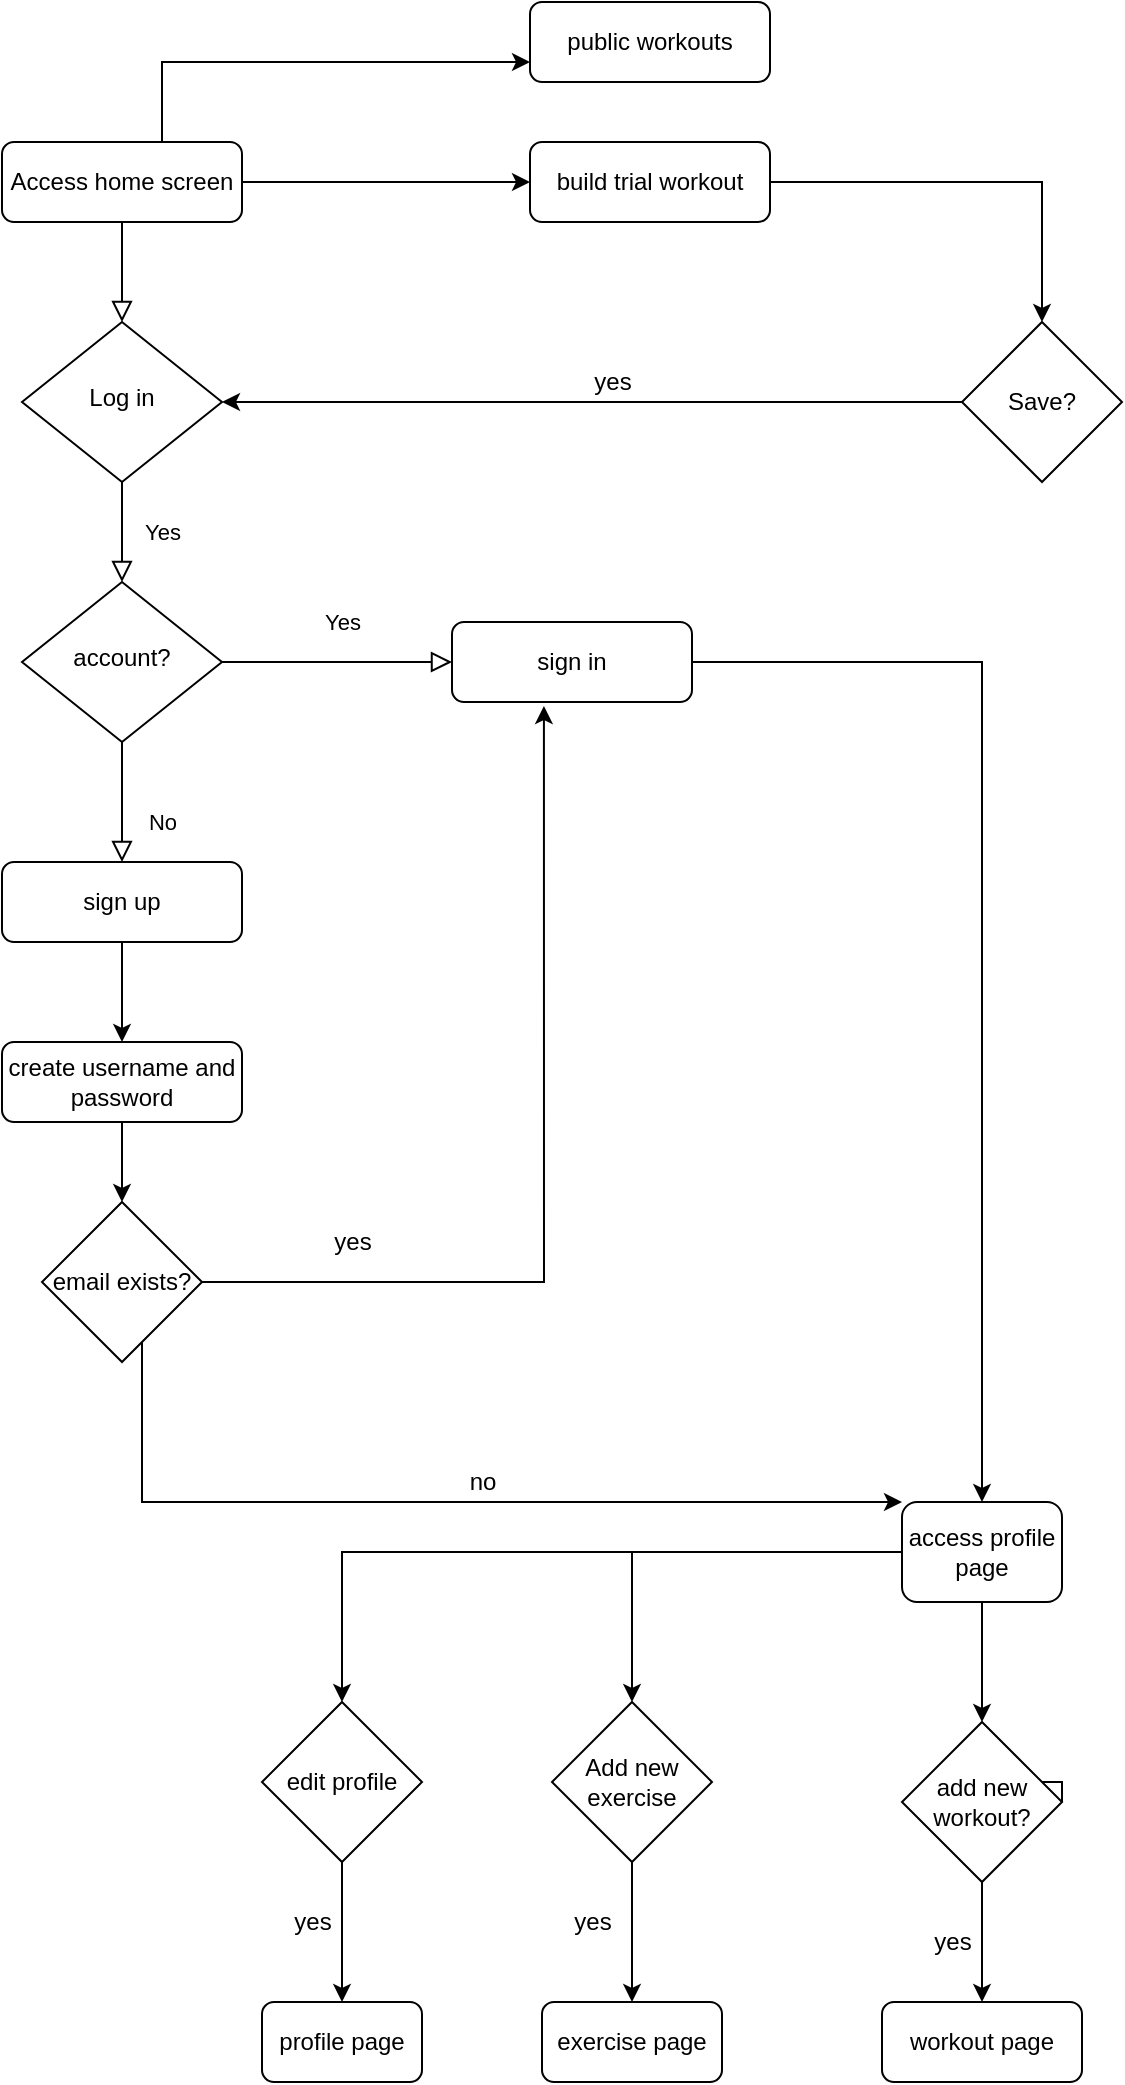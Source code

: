 <mxfile version="13.6.0" type="github" pages="6">
  <diagram id="C5RBs43oDa-KdzZeNtuy" name="main page">
    <mxGraphModel dx="1329" dy="1087" grid="1" gridSize="10" guides="1" tooltips="1" connect="1" arrows="1" fold="1" page="1" pageScale="1" pageWidth="827" pageHeight="1169" math="0" shadow="0">
      <root>
        <mxCell id="WIyWlLk6GJQsqaUBKTNV-0" />
        <mxCell id="WIyWlLk6GJQsqaUBKTNV-1" parent="WIyWlLk6GJQsqaUBKTNV-0" />
        <mxCell id="WIyWlLk6GJQsqaUBKTNV-2" value="" style="rounded=0;html=1;jettySize=auto;orthogonalLoop=1;fontSize=11;endArrow=block;endFill=0;endSize=8;strokeWidth=1;shadow=0;labelBackgroundColor=none;edgeStyle=orthogonalEdgeStyle;" parent="WIyWlLk6GJQsqaUBKTNV-1" source="WIyWlLk6GJQsqaUBKTNV-3" target="WIyWlLk6GJQsqaUBKTNV-6" edge="1">
          <mxGeometry relative="1" as="geometry" />
        </mxCell>
        <mxCell id="bSrS120Yx91iDtHXbAZl-3" style="edgeStyle=orthogonalEdgeStyle;rounded=0;orthogonalLoop=1;jettySize=auto;html=1;" edge="1" parent="WIyWlLk6GJQsqaUBKTNV-1" source="WIyWlLk6GJQsqaUBKTNV-3" target="WIyWlLk6GJQsqaUBKTNV-7">
          <mxGeometry relative="1" as="geometry" />
        </mxCell>
        <mxCell id="W8UrzPLRHu5l-yb3VXIu-2" style="edgeStyle=orthogonalEdgeStyle;rounded=0;orthogonalLoop=1;jettySize=auto;html=1;" edge="1" parent="WIyWlLk6GJQsqaUBKTNV-1" source="WIyWlLk6GJQsqaUBKTNV-3" target="W8UrzPLRHu5l-yb3VXIu-0">
          <mxGeometry relative="1" as="geometry">
            <mxPoint x="210" y="10" as="targetPoint" />
            <Array as="points">
              <mxPoint x="230" y="40" />
            </Array>
          </mxGeometry>
        </mxCell>
        <mxCell id="WIyWlLk6GJQsqaUBKTNV-3" value="Access home screen" style="rounded=1;whiteSpace=wrap;html=1;fontSize=12;glass=0;strokeWidth=1;shadow=0;" parent="WIyWlLk6GJQsqaUBKTNV-1" vertex="1">
          <mxGeometry x="150" y="80" width="120" height="40" as="geometry" />
        </mxCell>
        <mxCell id="WIyWlLk6GJQsqaUBKTNV-4" value="Yes" style="rounded=0;html=1;jettySize=auto;orthogonalLoop=1;fontSize=11;endArrow=block;endFill=0;endSize=8;strokeWidth=1;shadow=0;labelBackgroundColor=none;edgeStyle=orthogonalEdgeStyle;" parent="WIyWlLk6GJQsqaUBKTNV-1" source="WIyWlLk6GJQsqaUBKTNV-6" target="WIyWlLk6GJQsqaUBKTNV-10" edge="1">
          <mxGeometry y="20" relative="1" as="geometry">
            <mxPoint as="offset" />
          </mxGeometry>
        </mxCell>
        <mxCell id="WIyWlLk6GJQsqaUBKTNV-6" value="Log in" style="rhombus;whiteSpace=wrap;html=1;shadow=0;fontFamily=Helvetica;fontSize=12;align=center;strokeWidth=1;spacing=6;spacingTop=-4;" parent="WIyWlLk6GJQsqaUBKTNV-1" vertex="1">
          <mxGeometry x="160" y="170" width="100" height="80" as="geometry" />
        </mxCell>
        <mxCell id="bSrS120Yx91iDtHXbAZl-0" style="edgeStyle=orthogonalEdgeStyle;rounded=0;orthogonalLoop=1;jettySize=auto;html=1;entryX=0.5;entryY=0;entryDx=0;entryDy=0;" edge="1" parent="WIyWlLk6GJQsqaUBKTNV-1" source="WIyWlLk6GJQsqaUBKTNV-7" target="bSrS120Yx91iDtHXbAZl-1">
          <mxGeometry relative="1" as="geometry">
            <mxPoint x="660" y="100" as="targetPoint" />
          </mxGeometry>
        </mxCell>
        <mxCell id="WIyWlLk6GJQsqaUBKTNV-7" value="build trial workout" style="rounded=1;whiteSpace=wrap;html=1;fontSize=12;glass=0;strokeWidth=1;shadow=0;" parent="WIyWlLk6GJQsqaUBKTNV-1" vertex="1">
          <mxGeometry x="414" y="80" width="120" height="40" as="geometry" />
        </mxCell>
        <mxCell id="WIyWlLk6GJQsqaUBKTNV-8" value="No" style="rounded=0;html=1;jettySize=auto;orthogonalLoop=1;fontSize=11;endArrow=block;endFill=0;endSize=8;strokeWidth=1;shadow=0;labelBackgroundColor=none;edgeStyle=orthogonalEdgeStyle;" parent="WIyWlLk6GJQsqaUBKTNV-1" source="WIyWlLk6GJQsqaUBKTNV-10" target="WIyWlLk6GJQsqaUBKTNV-11" edge="1">
          <mxGeometry x="0.333" y="20" relative="1" as="geometry">
            <mxPoint as="offset" />
          </mxGeometry>
        </mxCell>
        <mxCell id="WIyWlLk6GJQsqaUBKTNV-9" value="Yes" style="edgeStyle=orthogonalEdgeStyle;rounded=0;html=1;jettySize=auto;orthogonalLoop=1;fontSize=11;endArrow=block;endFill=0;endSize=8;strokeWidth=1;shadow=0;labelBackgroundColor=none;" parent="WIyWlLk6GJQsqaUBKTNV-1" source="WIyWlLk6GJQsqaUBKTNV-10" target="WIyWlLk6GJQsqaUBKTNV-12" edge="1">
          <mxGeometry x="0.043" y="20" relative="1" as="geometry">
            <mxPoint as="offset" />
          </mxGeometry>
        </mxCell>
        <mxCell id="WIyWlLk6GJQsqaUBKTNV-10" value="account?" style="rhombus;whiteSpace=wrap;html=1;shadow=0;fontFamily=Helvetica;fontSize=12;align=center;strokeWidth=1;spacing=6;spacingTop=-4;" parent="WIyWlLk6GJQsqaUBKTNV-1" vertex="1">
          <mxGeometry x="160" y="300" width="100" height="80" as="geometry" />
        </mxCell>
        <mxCell id="bSrS120Yx91iDtHXbAZl-10" style="edgeStyle=orthogonalEdgeStyle;rounded=0;orthogonalLoop=1;jettySize=auto;html=1;" edge="1" parent="WIyWlLk6GJQsqaUBKTNV-1" source="WIyWlLk6GJQsqaUBKTNV-11" target="bSrS120Yx91iDtHXbAZl-9">
          <mxGeometry relative="1" as="geometry" />
        </mxCell>
        <mxCell id="WIyWlLk6GJQsqaUBKTNV-11" value="sign up" style="rounded=1;whiteSpace=wrap;html=1;fontSize=12;glass=0;strokeWidth=1;shadow=0;" parent="WIyWlLk6GJQsqaUBKTNV-1" vertex="1">
          <mxGeometry x="150" y="440" width="120" height="40" as="geometry" />
        </mxCell>
        <mxCell id="bSrS120Yx91iDtHXbAZl-7" style="edgeStyle=orthogonalEdgeStyle;rounded=0;orthogonalLoop=1;jettySize=auto;html=1;exitX=1;exitY=0.5;exitDx=0;exitDy=0;" edge="1" parent="WIyWlLk6GJQsqaUBKTNV-1" source="WIyWlLk6GJQsqaUBKTNV-12" target="bSrS120Yx91iDtHXbAZl-6">
          <mxGeometry relative="1" as="geometry" />
        </mxCell>
        <mxCell id="WIyWlLk6GJQsqaUBKTNV-12" value="sign in" style="rounded=1;whiteSpace=wrap;html=1;fontSize=12;glass=0;strokeWidth=1;shadow=0;" parent="WIyWlLk6GJQsqaUBKTNV-1" vertex="1">
          <mxGeometry x="375" y="320" width="120" height="40" as="geometry" />
        </mxCell>
        <mxCell id="bSrS120Yx91iDtHXbAZl-2" style="edgeStyle=orthogonalEdgeStyle;rounded=0;orthogonalLoop=1;jettySize=auto;html=1;exitX=0;exitY=0.5;exitDx=0;exitDy=0;" edge="1" parent="WIyWlLk6GJQsqaUBKTNV-1" source="bSrS120Yx91iDtHXbAZl-1" target="WIyWlLk6GJQsqaUBKTNV-6">
          <mxGeometry relative="1" as="geometry">
            <Array as="points">
              <mxPoint x="610" y="210" />
            </Array>
          </mxGeometry>
        </mxCell>
        <mxCell id="bSrS120Yx91iDtHXbAZl-1" value="Save?" style="rhombus;whiteSpace=wrap;html=1;" vertex="1" parent="WIyWlLk6GJQsqaUBKTNV-1">
          <mxGeometry x="630" y="170" width="80" height="80" as="geometry" />
        </mxCell>
        <mxCell id="bSrS120Yx91iDtHXbAZl-4" value="yes" style="text;html=1;align=center;verticalAlign=middle;resizable=0;points=[];autosize=1;" vertex="1" parent="WIyWlLk6GJQsqaUBKTNV-1">
          <mxGeometry x="440" y="190" width="30" height="20" as="geometry" />
        </mxCell>
        <mxCell id="bSrS120Yx91iDtHXbAZl-19" style="edgeStyle=orthogonalEdgeStyle;rounded=0;orthogonalLoop=1;jettySize=auto;html=1;" edge="1" parent="WIyWlLk6GJQsqaUBKTNV-1" source="bSrS120Yx91iDtHXbAZl-6" target="bSrS120Yx91iDtHXbAZl-18">
          <mxGeometry relative="1" as="geometry" />
        </mxCell>
        <mxCell id="bSrS120Yx91iDtHXbAZl-31" style="edgeStyle=orthogonalEdgeStyle;rounded=0;orthogonalLoop=1;jettySize=auto;html=1;" edge="1" parent="WIyWlLk6GJQsqaUBKTNV-1" source="bSrS120Yx91iDtHXbAZl-6" target="bSrS120Yx91iDtHXbAZl-24">
          <mxGeometry relative="1" as="geometry" />
        </mxCell>
        <mxCell id="bSrS120Yx91iDtHXbAZl-33" style="edgeStyle=orthogonalEdgeStyle;rounded=0;orthogonalLoop=1;jettySize=auto;html=1;" edge="1" parent="WIyWlLk6GJQsqaUBKTNV-1" source="bSrS120Yx91iDtHXbAZl-6" target="bSrS120Yx91iDtHXbAZl-32">
          <mxGeometry relative="1" as="geometry" />
        </mxCell>
        <mxCell id="bSrS120Yx91iDtHXbAZl-6" value="access profile page" style="rounded=1;whiteSpace=wrap;html=1;" vertex="1" parent="WIyWlLk6GJQsqaUBKTNV-1">
          <mxGeometry x="600" y="760" width="80" height="50" as="geometry" />
        </mxCell>
        <mxCell id="bSrS120Yx91iDtHXbAZl-12" style="edgeStyle=orthogonalEdgeStyle;rounded=0;orthogonalLoop=1;jettySize=auto;html=1;" edge="1" parent="WIyWlLk6GJQsqaUBKTNV-1" source="bSrS120Yx91iDtHXbAZl-9" target="bSrS120Yx91iDtHXbAZl-11">
          <mxGeometry relative="1" as="geometry" />
        </mxCell>
        <mxCell id="bSrS120Yx91iDtHXbAZl-9" value="create username and password" style="rounded=1;whiteSpace=wrap;html=1;" vertex="1" parent="WIyWlLk6GJQsqaUBKTNV-1">
          <mxGeometry x="150" y="530" width="120" height="40" as="geometry" />
        </mxCell>
        <mxCell id="bSrS120Yx91iDtHXbAZl-13" style="edgeStyle=orthogonalEdgeStyle;rounded=0;orthogonalLoop=1;jettySize=auto;html=1;entryX=0.383;entryY=1.05;entryDx=0;entryDy=0;entryPerimeter=0;" edge="1" parent="WIyWlLk6GJQsqaUBKTNV-1" source="bSrS120Yx91iDtHXbAZl-11" target="WIyWlLk6GJQsqaUBKTNV-12">
          <mxGeometry relative="1" as="geometry" />
        </mxCell>
        <mxCell id="bSrS120Yx91iDtHXbAZl-16" style="edgeStyle=orthogonalEdgeStyle;rounded=0;orthogonalLoop=1;jettySize=auto;html=1;" edge="1" parent="WIyWlLk6GJQsqaUBKTNV-1" source="bSrS120Yx91iDtHXbAZl-11" target="bSrS120Yx91iDtHXbAZl-6">
          <mxGeometry relative="1" as="geometry">
            <mxPoint x="250" y="770" as="targetPoint" />
            <Array as="points">
              <mxPoint x="220" y="760" />
            </Array>
          </mxGeometry>
        </mxCell>
        <mxCell id="bSrS120Yx91iDtHXbAZl-11" value="email exists?" style="rhombus;whiteSpace=wrap;html=1;" vertex="1" parent="WIyWlLk6GJQsqaUBKTNV-1">
          <mxGeometry x="170" y="610" width="80" height="80" as="geometry" />
        </mxCell>
        <mxCell id="bSrS120Yx91iDtHXbAZl-14" value="yes" style="text;html=1;align=center;verticalAlign=middle;resizable=0;points=[];autosize=1;" vertex="1" parent="WIyWlLk6GJQsqaUBKTNV-1">
          <mxGeometry x="310" y="620" width="30" height="20" as="geometry" />
        </mxCell>
        <mxCell id="bSrS120Yx91iDtHXbAZl-17" value="no&lt;br&gt;" style="text;html=1;align=center;verticalAlign=middle;resizable=0;points=[];autosize=1;" vertex="1" parent="WIyWlLk6GJQsqaUBKTNV-1">
          <mxGeometry x="375" y="740" width="30" height="20" as="geometry" />
        </mxCell>
        <mxCell id="bSrS120Yx91iDtHXbAZl-21" style="edgeStyle=orthogonalEdgeStyle;rounded=0;orthogonalLoop=1;jettySize=auto;html=1;exitX=1;exitY=0.5;exitDx=0;exitDy=0;" edge="1" parent="WIyWlLk6GJQsqaUBKTNV-1" source="bSrS120Yx91iDtHXbAZl-18" target="bSrS120Yx91iDtHXbAZl-20">
          <mxGeometry relative="1" as="geometry">
            <Array as="points">
              <mxPoint x="680" y="900" />
              <mxPoint x="640" y="900" />
            </Array>
          </mxGeometry>
        </mxCell>
        <mxCell id="bSrS120Yx91iDtHXbAZl-18" value="add new workout?" style="rhombus;whiteSpace=wrap;html=1;" vertex="1" parent="WIyWlLk6GJQsqaUBKTNV-1">
          <mxGeometry x="600" y="870" width="80" height="80" as="geometry" />
        </mxCell>
        <mxCell id="bSrS120Yx91iDtHXbAZl-20" value="workout page" style="rounded=1;whiteSpace=wrap;html=1;" vertex="1" parent="WIyWlLk6GJQsqaUBKTNV-1">
          <mxGeometry x="590" y="1010" width="100" height="40" as="geometry" />
        </mxCell>
        <mxCell id="bSrS120Yx91iDtHXbAZl-22" value="yes" style="text;html=1;align=center;verticalAlign=middle;resizable=0;points=[];autosize=1;" vertex="1" parent="WIyWlLk6GJQsqaUBKTNV-1">
          <mxGeometry x="610" y="970" width="30" height="20" as="geometry" />
        </mxCell>
        <mxCell id="bSrS120Yx91iDtHXbAZl-23" value="exercise page" style="rounded=1;whiteSpace=wrap;html=1;" vertex="1" parent="WIyWlLk6GJQsqaUBKTNV-1">
          <mxGeometry x="420" y="1010" width="90" height="40" as="geometry" />
        </mxCell>
        <mxCell id="bSrS120Yx91iDtHXbAZl-27" style="edgeStyle=orthogonalEdgeStyle;rounded=0;orthogonalLoop=1;jettySize=auto;html=1;" edge="1" parent="WIyWlLk6GJQsqaUBKTNV-1" source="bSrS120Yx91iDtHXbAZl-24" target="bSrS120Yx91iDtHXbAZl-23">
          <mxGeometry relative="1" as="geometry" />
        </mxCell>
        <mxCell id="bSrS120Yx91iDtHXbAZl-24" value="Add new exercise" style="rhombus;whiteSpace=wrap;html=1;" vertex="1" parent="WIyWlLk6GJQsqaUBKTNV-1">
          <mxGeometry x="425" y="860" width="80" height="80" as="geometry" />
        </mxCell>
        <mxCell id="bSrS120Yx91iDtHXbAZl-29" value="yes" style="text;html=1;align=center;verticalAlign=middle;resizable=0;points=[];autosize=1;" vertex="1" parent="WIyWlLk6GJQsqaUBKTNV-1">
          <mxGeometry x="430" y="960" width="30" height="20" as="geometry" />
        </mxCell>
        <mxCell id="bSrS120Yx91iDtHXbAZl-35" style="edgeStyle=orthogonalEdgeStyle;rounded=0;orthogonalLoop=1;jettySize=auto;html=1;" edge="1" parent="WIyWlLk6GJQsqaUBKTNV-1" source="bSrS120Yx91iDtHXbAZl-32" target="bSrS120Yx91iDtHXbAZl-34">
          <mxGeometry relative="1" as="geometry" />
        </mxCell>
        <mxCell id="bSrS120Yx91iDtHXbAZl-32" value="edit profile" style="rhombus;whiteSpace=wrap;html=1;" vertex="1" parent="WIyWlLk6GJQsqaUBKTNV-1">
          <mxGeometry x="280" y="860" width="80" height="80" as="geometry" />
        </mxCell>
        <mxCell id="bSrS120Yx91iDtHXbAZl-34" value="profile page" style="rounded=1;whiteSpace=wrap;html=1;" vertex="1" parent="WIyWlLk6GJQsqaUBKTNV-1">
          <mxGeometry x="280" y="1010" width="80" height="40" as="geometry" />
        </mxCell>
        <mxCell id="bSrS120Yx91iDtHXbAZl-36" value="yes" style="text;html=1;align=center;verticalAlign=middle;resizable=0;points=[];autosize=1;" vertex="1" parent="WIyWlLk6GJQsqaUBKTNV-1">
          <mxGeometry x="290" y="960" width="30" height="20" as="geometry" />
        </mxCell>
        <mxCell id="W8UrzPLRHu5l-yb3VXIu-0" value="public workouts" style="rounded=1;whiteSpace=wrap;html=1;" vertex="1" parent="WIyWlLk6GJQsqaUBKTNV-1">
          <mxGeometry x="414" y="10" width="120" height="40" as="geometry" />
        </mxCell>
      </root>
    </mxGraphModel>
  </diagram>
  <diagram id="t9s8RIouaORyoFYPL4Qq" name="profile page">
    <mxGraphModel dx="1329" dy="1087" grid="1" gridSize="10" guides="1" tooltips="1" connect="1" arrows="1" fold="1" page="1" pageScale="1" pageWidth="850" pageHeight="1100" math="0" shadow="0">
      <root>
        <mxCell id="L_gnPOlxPp2ZatO3Bx3e-0" />
        <mxCell id="L_gnPOlxPp2ZatO3Bx3e-1" parent="L_gnPOlxPp2ZatO3Bx3e-0" />
        <mxCell id="L_gnPOlxPp2ZatO3Bx3e-5" style="edgeStyle=orthogonalEdgeStyle;rounded=0;orthogonalLoop=1;jettySize=auto;html=1;" edge="1" parent="L_gnPOlxPp2ZatO3Bx3e-1" source="L_gnPOlxPp2ZatO3Bx3e-2" target="L_gnPOlxPp2ZatO3Bx3e-3">
          <mxGeometry relative="1" as="geometry" />
        </mxCell>
        <mxCell id="-2oVu5Rm0b83XPOVdaIn-0" style="edgeStyle=orthogonalEdgeStyle;rounded=0;orthogonalLoop=1;jettySize=auto;html=1;" edge="1" parent="L_gnPOlxPp2ZatO3Bx3e-1" source="-2oVu5Rm0b83XPOVdaIn-1" target="rGOfeOCJjjb5k8ve73MW-18">
          <mxGeometry relative="1" as="geometry" />
        </mxCell>
        <mxCell id="-2oVu5Rm0b83XPOVdaIn-5" style="edgeStyle=orthogonalEdgeStyle;rounded=0;orthogonalLoop=1;jettySize=auto;html=1;" edge="1" parent="L_gnPOlxPp2ZatO3Bx3e-1" source="L_gnPOlxPp2ZatO3Bx3e-2" target="hMoNsZTiIuko89Ux4lRy-0">
          <mxGeometry relative="1" as="geometry">
            <Array as="points">
              <mxPoint x="370" y="40" />
            </Array>
          </mxGeometry>
        </mxCell>
        <mxCell id="-2oVu5Rm0b83XPOVdaIn-6" style="edgeStyle=orthogonalEdgeStyle;rounded=0;orthogonalLoop=1;jettySize=auto;html=1;" edge="1" parent="L_gnPOlxPp2ZatO3Bx3e-1" source="L_gnPOlxPp2ZatO3Bx3e-2" target="PIhxzlfSw4eYHmMPMYCO-3">
          <mxGeometry relative="1" as="geometry">
            <Array as="points">
              <mxPoint x="510" y="40" />
            </Array>
          </mxGeometry>
        </mxCell>
        <mxCell id="L_gnPOlxPp2ZatO3Bx3e-2" value="profile page" style="rounded=1;whiteSpace=wrap;html=1;" vertex="1" parent="L_gnPOlxPp2ZatO3Bx3e-1">
          <mxGeometry x="380" y="10" width="120" height="60" as="geometry" />
        </mxCell>
        <mxCell id="L_gnPOlxPp2ZatO3Bx3e-7" style="edgeStyle=orthogonalEdgeStyle;rounded=0;orthogonalLoop=1;jettySize=auto;html=1;" edge="1" parent="L_gnPOlxPp2ZatO3Bx3e-1" source="L_gnPOlxPp2ZatO3Bx3e-3" target="L_gnPOlxPp2ZatO3Bx3e-6">
          <mxGeometry relative="1" as="geometry" />
        </mxCell>
        <mxCell id="L_gnPOlxPp2ZatO3Bx3e-3" value="edit personal details?" style="rhombus;whiteSpace=wrap;html=1;" vertex="1" parent="L_gnPOlxPp2ZatO3Bx3e-1">
          <mxGeometry x="160" y="350" width="100" height="90" as="geometry" />
        </mxCell>
        <mxCell id="L_gnPOlxPp2ZatO3Bx3e-6" value="form to edit details" style="rounded=1;whiteSpace=wrap;html=1;" vertex="1" parent="L_gnPOlxPp2ZatO3Bx3e-1">
          <mxGeometry x="162.5" y="570" width="95" height="40" as="geometry" />
        </mxCell>
        <mxCell id="L_gnPOlxPp2ZatO3Bx3e-8" value="yes" style="text;html=1;align=center;verticalAlign=middle;resizable=0;points=[];autosize=1;" vertex="1" parent="L_gnPOlxPp2ZatO3Bx3e-1">
          <mxGeometry x="180" y="470" width="30" height="20" as="geometry" />
        </mxCell>
        <mxCell id="PIhxzlfSw4eYHmMPMYCO-1" style="edgeStyle=orthogonalEdgeStyle;rounded=0;orthogonalLoop=1;jettySize=auto;html=1;" edge="1" parent="L_gnPOlxPp2ZatO3Bx3e-1" source="hMoNsZTiIuko89Ux4lRy-0" target="PIhxzlfSw4eYHmMPMYCO-0">
          <mxGeometry relative="1" as="geometry" />
        </mxCell>
        <mxCell id="hMoNsZTiIuko89Ux4lRy-0" value="add new workout?" style="rhombus;whiteSpace=wrap;html=1;" vertex="1" parent="L_gnPOlxPp2ZatO3Bx3e-1">
          <mxGeometry x="330" y="360" width="80" height="80" as="geometry" />
        </mxCell>
        <mxCell id="PIhxzlfSw4eYHmMPMYCO-0" value="workout page" style="rounded=1;whiteSpace=wrap;html=1;" vertex="1" parent="L_gnPOlxPp2ZatO3Bx3e-1">
          <mxGeometry x="325" y="570" width="90" height="40" as="geometry" />
        </mxCell>
        <mxCell id="PIhxzlfSw4eYHmMPMYCO-2" value="yes" style="text;html=1;align=center;verticalAlign=middle;resizable=0;points=[];autosize=1;" vertex="1" parent="L_gnPOlxPp2ZatO3Bx3e-1">
          <mxGeometry x="330" y="480" width="30" height="20" as="geometry" />
        </mxCell>
        <mxCell id="PIhxzlfSw4eYHmMPMYCO-6" style="edgeStyle=orthogonalEdgeStyle;rounded=0;orthogonalLoop=1;jettySize=auto;html=1;" edge="1" parent="L_gnPOlxPp2ZatO3Bx3e-1" source="PIhxzlfSw4eYHmMPMYCO-3" target="PIhxzlfSw4eYHmMPMYCO-5">
          <mxGeometry relative="1" as="geometry" />
        </mxCell>
        <mxCell id="PIhxzlfSw4eYHmMPMYCO-3" value="add new exercise?" style="rhombus;whiteSpace=wrap;html=1;" vertex="1" parent="L_gnPOlxPp2ZatO3Bx3e-1">
          <mxGeometry x="470" y="355" width="80" height="80" as="geometry" />
        </mxCell>
        <mxCell id="PIhxzlfSw4eYHmMPMYCO-5" value="exercise page" style="rounded=1;whiteSpace=wrap;html=1;" vertex="1" parent="L_gnPOlxPp2ZatO3Bx3e-1">
          <mxGeometry x="465" y="570" width="90" height="40" as="geometry" />
        </mxCell>
        <mxCell id="PIhxzlfSw4eYHmMPMYCO-7" value="yes" style="text;html=1;align=center;verticalAlign=middle;resizable=0;points=[];autosize=1;" vertex="1" parent="L_gnPOlxPp2ZatO3Bx3e-1">
          <mxGeometry x="470" y="480" width="30" height="20" as="geometry" />
        </mxCell>
        <mxCell id="rGOfeOCJjjb5k8ve73MW-18" value="saved workouts page" style="rounded=1;whiteSpace=wrap;html=1;" vertex="1" parent="L_gnPOlxPp2ZatO3Bx3e-1">
          <mxGeometry x="610" y="570" width="100" height="40" as="geometry" />
        </mxCell>
        <mxCell id="-2oVu5Rm0b83XPOVdaIn-1" value="saved workouts?" style="rhombus;whiteSpace=wrap;html=1;" vertex="1" parent="L_gnPOlxPp2ZatO3Bx3e-1">
          <mxGeometry x="620" y="360" width="80" height="80" as="geometry" />
        </mxCell>
        <mxCell id="-2oVu5Rm0b83XPOVdaIn-2" style="edgeStyle=orthogonalEdgeStyle;rounded=0;orthogonalLoop=1;jettySize=auto;html=1;" edge="1" parent="L_gnPOlxPp2ZatO3Bx3e-1" source="L_gnPOlxPp2ZatO3Bx3e-2" target="-2oVu5Rm0b83XPOVdaIn-1">
          <mxGeometry relative="1" as="geometry">
            <mxPoint x="480" y="50" as="sourcePoint" />
            <mxPoint x="710" y="350" as="targetPoint" />
          </mxGeometry>
        </mxCell>
        <mxCell id="-2oVu5Rm0b83XPOVdaIn-3" value="yes" style="text;html=1;align=center;verticalAlign=middle;resizable=0;points=[];autosize=1;" vertex="1" parent="L_gnPOlxPp2ZatO3Bx3e-1">
          <mxGeometry x="620" y="480" width="30" height="20" as="geometry" />
        </mxCell>
      </root>
    </mxGraphModel>
  </diagram>
  <diagram id="ABw03E66YYCl3cW1PCTe" name="new workout">
    <mxGraphModel dx="1329" dy="1087" grid="1" gridSize="10" guides="1" tooltips="1" connect="1" arrows="1" fold="1" page="1" pageScale="1" pageWidth="850" pageHeight="1100" math="0" shadow="0">
      <root>
        <mxCell id="45-QrZ5BfTEuUwzFPDfx-0" />
        <mxCell id="45-QrZ5BfTEuUwzFPDfx-1" parent="45-QrZ5BfTEuUwzFPDfx-0" />
        <mxCell id="45-QrZ5BfTEuUwzFPDfx-10" style="edgeStyle=orthogonalEdgeStyle;rounded=0;orthogonalLoop=1;jettySize=auto;html=1;entryX=1;entryY=0.5;entryDx=0;entryDy=0;" edge="1" parent="45-QrZ5BfTEuUwzFPDfx-1" source="45-QrZ5BfTEuUwzFPDfx-3" target="45-QrZ5BfTEuUwzFPDfx-8">
          <mxGeometry relative="1" as="geometry" />
        </mxCell>
        <mxCell id="WmvRduiuY5opAe_aYfqB-2" style="edgeStyle=orthogonalEdgeStyle;rounded=0;orthogonalLoop=1;jettySize=auto;html=1;" edge="1" parent="45-QrZ5BfTEuUwzFPDfx-1" source="45-QrZ5BfTEuUwzFPDfx-3" target="WmvRduiuY5opAe_aYfqB-1">
          <mxGeometry relative="1" as="geometry" />
        </mxCell>
        <mxCell id="45-QrZ5BfTEuUwzFPDfx-3" value="create your own?" style="rhombus;whiteSpace=wrap;html=1;" vertex="1" parent="45-QrZ5BfTEuUwzFPDfx-1">
          <mxGeometry x="275" y="182.5" width="110" height="110" as="geometry" />
        </mxCell>
        <mxCell id="45-QrZ5BfTEuUwzFPDfx-5" style="edgeStyle=orthogonalEdgeStyle;rounded=0;orthogonalLoop=1;jettySize=auto;html=1;" edge="1" parent="45-QrZ5BfTEuUwzFPDfx-1" source="45-QrZ5BfTEuUwzFPDfx-4" target="45-QrZ5BfTEuUwzFPDfx-3">
          <mxGeometry relative="1" as="geometry" />
        </mxCell>
        <mxCell id="45-QrZ5BfTEuUwzFPDfx-4" value="new workout" style="rounded=1;whiteSpace=wrap;html=1;fillColor=#d5e8d4;strokeColor=#82b366;" vertex="1" parent="45-QrZ5BfTEuUwzFPDfx-1">
          <mxGeometry x="270" y="10" width="120" height="60" as="geometry" />
        </mxCell>
        <mxCell id="45-QrZ5BfTEuUwzFPDfx-14" style="edgeStyle=orthogonalEdgeStyle;rounded=0;orthogonalLoop=1;jettySize=auto;html=1;" edge="1" parent="45-QrZ5BfTEuUwzFPDfx-1" source="45-QrZ5BfTEuUwzFPDfx-8" target="45-QrZ5BfTEuUwzFPDfx-13">
          <mxGeometry relative="1" as="geometry" />
        </mxCell>
        <mxCell id="45-QrZ5BfTEuUwzFPDfx-18" style="edgeStyle=orthogonalEdgeStyle;rounded=0;orthogonalLoop=1;jettySize=auto;html=1;" edge="1" parent="45-QrZ5BfTEuUwzFPDfx-1" source="45-QrZ5BfTEuUwzFPDfx-8" target="45-QrZ5BfTEuUwzFPDfx-17">
          <mxGeometry relative="1" as="geometry" />
        </mxCell>
        <mxCell id="45-QrZ5BfTEuUwzFPDfx-8" value="&lt;span&gt;existing exercises?&lt;/span&gt;" style="rhombus;whiteSpace=wrap;html=1;" vertex="1" parent="45-QrZ5BfTEuUwzFPDfx-1">
          <mxGeometry x="90" y="190" width="90" height="95" as="geometry" />
        </mxCell>
        <mxCell id="45-QrZ5BfTEuUwzFPDfx-11" value="yes" style="text;html=1;align=center;verticalAlign=middle;resizable=0;points=[];autosize=1;" vertex="1" parent="45-QrZ5BfTEuUwzFPDfx-1">
          <mxGeometry x="220" y="210" width="30" height="20" as="geometry" />
        </mxCell>
        <mxCell id="45-QrZ5BfTEuUwzFPDfx-13" value="exercise library" style="rounded=1;whiteSpace=wrap;html=1;" vertex="1" parent="45-QrZ5BfTEuUwzFPDfx-1">
          <mxGeometry x="75" y="80" width="120" height="60" as="geometry" />
        </mxCell>
        <mxCell id="45-QrZ5BfTEuUwzFPDfx-15" value="yes" style="text;html=1;align=center;verticalAlign=middle;resizable=0;points=[];autosize=1;" vertex="1" parent="45-QrZ5BfTEuUwzFPDfx-1">
          <mxGeometry x="100" y="147.5" width="30" height="20" as="geometry" />
        </mxCell>
        <mxCell id="45-QrZ5BfTEuUwzFPDfx-20" style="edgeStyle=orthogonalEdgeStyle;rounded=0;orthogonalLoop=1;jettySize=auto;html=1;" edge="1" parent="45-QrZ5BfTEuUwzFPDfx-1" source="45-QrZ5BfTEuUwzFPDfx-17" target="45-QrZ5BfTEuUwzFPDfx-19">
          <mxGeometry relative="1" as="geometry" />
        </mxCell>
        <mxCell id="45-QrZ5BfTEuUwzFPDfx-17" value="create exercise page" style="rounded=1;whiteSpace=wrap;html=1;" vertex="1" parent="45-QrZ5BfTEuUwzFPDfx-1">
          <mxGeometry x="75" y="370" width="120" height="60" as="geometry" />
        </mxCell>
        <mxCell id="45-QrZ5BfTEuUwzFPDfx-22" style="edgeStyle=orthogonalEdgeStyle;rounded=0;orthogonalLoop=1;jettySize=auto;html=1;" edge="1" parent="45-QrZ5BfTEuUwzFPDfx-1" source="45-QrZ5BfTEuUwzFPDfx-19" target="45-QrZ5BfTEuUwzFPDfx-21">
          <mxGeometry relative="1" as="geometry" />
        </mxCell>
        <mxCell id="45-QrZ5BfTEuUwzFPDfx-26" style="edgeStyle=orthogonalEdgeStyle;rounded=0;orthogonalLoop=1;jettySize=auto;html=1;" edge="1" parent="45-QrZ5BfTEuUwzFPDfx-1" source="45-QrZ5BfTEuUwzFPDfx-19" target="45-QrZ5BfTEuUwzFPDfx-25">
          <mxGeometry relative="1" as="geometry" />
        </mxCell>
        <mxCell id="45-QrZ5BfTEuUwzFPDfx-19" value="added to private db or public?" style="rhombus;whiteSpace=wrap;html=1;" vertex="1" parent="45-QrZ5BfTEuUwzFPDfx-1">
          <mxGeometry x="85" y="490" width="100" height="110" as="geometry" />
        </mxCell>
        <mxCell id="45-QrZ5BfTEuUwzFPDfx-21" value="submit for review" style="rounded=1;whiteSpace=wrap;html=1;" vertex="1" parent="45-QrZ5BfTEuUwzFPDfx-1">
          <mxGeometry x="75" y="690" width="120" height="60" as="geometry" />
        </mxCell>
        <mxCell id="45-QrZ5BfTEuUwzFPDfx-23" value="public" style="text;html=1;align=center;verticalAlign=middle;resizable=0;points=[];autosize=1;" vertex="1" parent="45-QrZ5BfTEuUwzFPDfx-1">
          <mxGeometry x="90" y="630" width="50" height="20" as="geometry" />
        </mxCell>
        <mxCell id="45-QrZ5BfTEuUwzFPDfx-29" style="edgeStyle=orthogonalEdgeStyle;rounded=0;orthogonalLoop=1;jettySize=auto;html=1;" edge="1" parent="45-QrZ5BfTEuUwzFPDfx-1" source="45-QrZ5BfTEuUwzFPDfx-25" target="45-QrZ5BfTEuUwzFPDfx-28">
          <mxGeometry relative="1" as="geometry" />
        </mxCell>
        <mxCell id="45-QrZ5BfTEuUwzFPDfx-33" style="edgeStyle=orthogonalEdgeStyle;rounded=0;orthogonalLoop=1;jettySize=auto;html=1;entryX=1;entryY=0.5;entryDx=0;entryDy=0;" edge="1" parent="45-QrZ5BfTEuUwzFPDfx-1" source="45-QrZ5BfTEuUwzFPDfx-25" target="45-QrZ5BfTEuUwzFPDfx-17">
          <mxGeometry relative="1" as="geometry">
            <mxPoint x="380" y="390" as="targetPoint" />
            <Array as="points">
              <mxPoint x="375" y="400" />
            </Array>
          </mxGeometry>
        </mxCell>
        <mxCell id="45-QrZ5BfTEuUwzFPDfx-25" value="add more exercises?" style="rhombus;whiteSpace=wrap;html=1;" vertex="1" parent="45-QrZ5BfTEuUwzFPDfx-1">
          <mxGeometry x="325" y="507.5" width="100" height="75" as="geometry" />
        </mxCell>
        <mxCell id="45-QrZ5BfTEuUwzFPDfx-27" value="private&lt;br&gt;" style="text;html=1;align=center;verticalAlign=middle;resizable=0;points=[];autosize=1;" vertex="1" parent="45-QrZ5BfTEuUwzFPDfx-1">
          <mxGeometry x="220" y="520" width="50" height="20" as="geometry" />
        </mxCell>
        <mxCell id="45-QrZ5BfTEuUwzFPDfx-28" value="exercise library" style="rounded=1;whiteSpace=wrap;html=1;" vertex="1" parent="45-QrZ5BfTEuUwzFPDfx-1">
          <mxGeometry x="520" y="515" width="120" height="60" as="geometry" />
        </mxCell>
        <mxCell id="45-QrZ5BfTEuUwzFPDfx-30" value="no" style="text;html=1;align=center;verticalAlign=middle;resizable=0;points=[];autosize=1;" vertex="1" parent="45-QrZ5BfTEuUwzFPDfx-1">
          <mxGeometry x="435" y="520" width="30" height="20" as="geometry" />
        </mxCell>
        <mxCell id="45-QrZ5BfTEuUwzFPDfx-34" value="yes&lt;br&gt;" style="text;html=1;align=center;verticalAlign=middle;resizable=0;points=[];autosize=1;" vertex="1" parent="45-QrZ5BfTEuUwzFPDfx-1">
          <mxGeometry x="270" y="380" width="30" height="20" as="geometry" />
        </mxCell>
        <mxCell id="WmvRduiuY5opAe_aYfqB-1" value="public workout page" style="rounded=1;whiteSpace=wrap;html=1;" vertex="1" parent="45-QrZ5BfTEuUwzFPDfx-1">
          <mxGeometry x="500" y="207.5" width="120" height="60" as="geometry" />
        </mxCell>
        <mxCell id="WmvRduiuY5opAe_aYfqB-3" value="no" style="text;html=1;align=center;verticalAlign=middle;resizable=0;points=[];autosize=1;" vertex="1" parent="45-QrZ5BfTEuUwzFPDfx-1">
          <mxGeometry x="425" y="210" width="30" height="20" as="geometry" />
        </mxCell>
      </root>
    </mxGraphModel>
  </diagram>
  <diagram id="pTOEJI3tqgTU1uWO9moz" name="saved workouts">
    <mxGraphModel dx="1329" dy="1087" grid="1" gridSize="10" guides="1" tooltips="1" connect="1" arrows="1" fold="1" page="1" pageScale="1" pageWidth="850" pageHeight="1100" math="0" shadow="0">
      <root>
        <mxCell id="CjNS_eN-RlkD_WH-OnEC-0" />
        <mxCell id="CjNS_eN-RlkD_WH-OnEC-1" parent="CjNS_eN-RlkD_WH-OnEC-0" />
        <mxCell id="SyCQFyYqWQAXRrrg3Do8-0" style="edgeStyle=orthogonalEdgeStyle;rounded=0;orthogonalLoop=1;jettySize=auto;html=1;" edge="1" parent="CjNS_eN-RlkD_WH-OnEC-1" source="SyCQFyYqWQAXRrrg3Do8-1" target="SyCQFyYqWQAXRrrg3Do8-3">
          <mxGeometry relative="1" as="geometry" />
        </mxCell>
        <mxCell id="SyCQFyYqWQAXRrrg3Do8-1" value="custom workouts" style="rounded=1;whiteSpace=wrap;html=1;" vertex="1" parent="CjNS_eN-RlkD_WH-OnEC-1">
          <mxGeometry x="130" y="140" width="120" height="60" as="geometry" />
        </mxCell>
        <mxCell id="SyCQFyYqWQAXRrrg3Do8-2" style="edgeStyle=orthogonalEdgeStyle;rounded=0;orthogonalLoop=1;jettySize=auto;html=1;" edge="1" parent="CjNS_eN-RlkD_WH-OnEC-1" source="SyCQFyYqWQAXRrrg3Do8-3" target="SyCQFyYqWQAXRrrg3Do8-4">
          <mxGeometry relative="1" as="geometry" />
        </mxCell>
        <mxCell id="SyCQFyYqWQAXRrrg3Do8-3" value="open workout?" style="rhombus;whiteSpace=wrap;html=1;" vertex="1" parent="CjNS_eN-RlkD_WH-OnEC-1">
          <mxGeometry x="150" y="260" width="80" height="80" as="geometry" />
        </mxCell>
        <mxCell id="zT59X5f8oJ631kayi2L5-3" style="edgeStyle=orthogonalEdgeStyle;rounded=0;orthogonalLoop=1;jettySize=auto;html=1;" edge="1" parent="CjNS_eN-RlkD_WH-OnEC-1" source="SyCQFyYqWQAXRrrg3Do8-4" target="zT59X5f8oJ631kayi2L5-2">
          <mxGeometry relative="1" as="geometry" />
        </mxCell>
        <mxCell id="SyCQFyYqWQAXRrrg3Do8-4" value="specific workout page" style="rounded=1;whiteSpace=wrap;html=1;" vertex="1" parent="CjNS_eN-RlkD_WH-OnEC-1">
          <mxGeometry x="130" y="400" width="120" height="60" as="geometry" />
        </mxCell>
        <mxCell id="SyCQFyYqWQAXRrrg3Do8-5" value="yes" style="text;html=1;align=center;verticalAlign=middle;resizable=0;points=[];autosize=1;" vertex="1" parent="CjNS_eN-RlkD_WH-OnEC-1">
          <mxGeometry x="150" y="350" width="30" height="20" as="geometry" />
        </mxCell>
        <mxCell id="SyCQFyYqWQAXRrrg3Do8-6" style="edgeStyle=orthogonalEdgeStyle;rounded=0;orthogonalLoop=1;jettySize=auto;html=1;" edge="1" parent="CjNS_eN-RlkD_WH-OnEC-1" source="SyCQFyYqWQAXRrrg3Do8-7" target="SyCQFyYqWQAXRrrg3Do8-10">
          <mxGeometry relative="1" as="geometry" />
        </mxCell>
        <mxCell id="SyCQFyYqWQAXRrrg3Do8-7" value="open workout?" style="rhombus;whiteSpace=wrap;html=1;" vertex="1" parent="CjNS_eN-RlkD_WH-OnEC-1">
          <mxGeometry x="585" y="230" width="80" height="80" as="geometry" />
        </mxCell>
        <mxCell id="SyCQFyYqWQAXRrrg3Do8-8" style="edgeStyle=orthogonalEdgeStyle;rounded=0;orthogonalLoop=1;jettySize=auto;html=1;entryX=0.5;entryY=0;entryDx=0;entryDy=0;" edge="1" parent="CjNS_eN-RlkD_WH-OnEC-1" source="SyCQFyYqWQAXRrrg3Do8-10" target="SyCQFyYqWQAXRrrg3Do8-15">
          <mxGeometry relative="1" as="geometry">
            <mxPoint x="485" y="500" as="targetPoint" />
          </mxGeometry>
        </mxCell>
        <mxCell id="SyCQFyYqWQAXRrrg3Do8-9" style="edgeStyle=orthogonalEdgeStyle;rounded=0;orthogonalLoop=1;jettySize=auto;html=1;entryX=0.5;entryY=0;entryDx=0;entryDy=0;" edge="1" parent="CjNS_eN-RlkD_WH-OnEC-1" source="SyCQFyYqWQAXRrrg3Do8-10" target="SyCQFyYqWQAXRrrg3Do8-14">
          <mxGeometry relative="1" as="geometry">
            <mxPoint x="755" y="500" as="targetPoint" />
          </mxGeometry>
        </mxCell>
        <mxCell id="SyCQFyYqWQAXRrrg3Do8-10" value="specific workout page" style="rounded=1;whiteSpace=wrap;html=1;" vertex="1" parent="CjNS_eN-RlkD_WH-OnEC-1">
          <mxGeometry x="565" y="380" width="120" height="60" as="geometry" />
        </mxCell>
        <mxCell id="SyCQFyYqWQAXRrrg3Do8-11" value="yes" style="text;html=1;align=center;verticalAlign=middle;resizable=0;points=[];autosize=1;" vertex="1" parent="CjNS_eN-RlkD_WH-OnEC-1">
          <mxGeometry x="595" y="330" width="30" height="20" as="geometry" />
        </mxCell>
        <mxCell id="SyCQFyYqWQAXRrrg3Do8-12" value="" style="edgeStyle=orthogonalEdgeStyle;rounded=0;orthogonalLoop=1;jettySize=auto;html=1;" edge="1" parent="CjNS_eN-RlkD_WH-OnEC-1" source="SyCQFyYqWQAXRrrg3Do8-13" target="SyCQFyYqWQAXRrrg3Do8-7">
          <mxGeometry relative="1" as="geometry" />
        </mxCell>
        <mxCell id="SyCQFyYqWQAXRrrg3Do8-13" value="public workouts" style="rounded=1;whiteSpace=wrap;html=1;" vertex="1" parent="CjNS_eN-RlkD_WH-OnEC-1">
          <mxGeometry x="565" y="110" width="120" height="60" as="geometry" />
        </mxCell>
        <mxCell id="SyCQFyYqWQAXRrrg3Do8-14" value="view comments/ratings" style="rounded=1;whiteSpace=wrap;html=1;" vertex="1" parent="CjNS_eN-RlkD_WH-OnEC-1">
          <mxGeometry x="695" y="520" width="100" height="40" as="geometry" />
        </mxCell>
        <mxCell id="SyCQFyYqWQAXRrrg3Do8-15" value="add comment/ rating" style="rounded=1;whiteSpace=wrap;html=1;" vertex="1" parent="CjNS_eN-RlkD_WH-OnEC-1">
          <mxGeometry x="440" y="530" width="100" height="40" as="geometry" />
        </mxCell>
        <mxCell id="SyCQFyYqWQAXRrrg3Do8-16" style="edgeStyle=orthogonalEdgeStyle;rounded=0;orthogonalLoop=1;jettySize=auto;html=1;" edge="1" parent="CjNS_eN-RlkD_WH-OnEC-1" source="SyCQFyYqWQAXRrrg3Do8-18" target="SyCQFyYqWQAXRrrg3Do8-1">
          <mxGeometry relative="1" as="geometry" />
        </mxCell>
        <mxCell id="SyCQFyYqWQAXRrrg3Do8-17" style="edgeStyle=orthogonalEdgeStyle;rounded=0;orthogonalLoop=1;jettySize=auto;html=1;" edge="1" parent="CjNS_eN-RlkD_WH-OnEC-1" source="SyCQFyYqWQAXRrrg3Do8-18" target="SyCQFyYqWQAXRrrg3Do8-13">
          <mxGeometry relative="1" as="geometry" />
        </mxCell>
        <mxCell id="SyCQFyYqWQAXRrrg3Do8-18" value="saved workouts" style="rounded=1;whiteSpace=wrap;html=1;fillColor=#d5e8d4;strokeColor=#82b366;" vertex="1" parent="CjNS_eN-RlkD_WH-OnEC-1">
          <mxGeometry x="355" y="30" width="120" height="60" as="geometry" />
        </mxCell>
        <mxCell id="zT59X5f8oJ631kayi2L5-2" value="edit option" style="ellipse;whiteSpace=wrap;html=1;" vertex="1" parent="CjNS_eN-RlkD_WH-OnEC-1">
          <mxGeometry x="145" y="530" width="90" height="60" as="geometry" />
        </mxCell>
      </root>
    </mxGraphModel>
  </diagram>
  <diagram id="tIrvyFp_hmZ9vYbX5Ms_" name="public workouts">
    <mxGraphModel dx="1329" dy="1087" grid="1" gridSize="10" guides="1" tooltips="1" connect="1" arrows="1" fold="1" page="1" pageScale="1" pageWidth="850" pageHeight="1100" math="0" shadow="0">
      <root>
        <mxCell id="4qJ0TYsiipLlZeYJ4hKN-0" />
        <mxCell id="4qJ0TYsiipLlZeYJ4hKN-1" parent="4qJ0TYsiipLlZeYJ4hKN-0" />
        <mxCell id="4qJ0TYsiipLlZeYJ4hKN-4" style="edgeStyle=orthogonalEdgeStyle;rounded=0;orthogonalLoop=1;jettySize=auto;html=1;" edge="1" parent="4qJ0TYsiipLlZeYJ4hKN-1" source="4qJ0TYsiipLlZeYJ4hKN-2" target="4qJ0TYsiipLlZeYJ4hKN-3">
          <mxGeometry relative="1" as="geometry" />
        </mxCell>
        <mxCell id="4qJ0TYsiipLlZeYJ4hKN-6" style="edgeStyle=orthogonalEdgeStyle;rounded=0;orthogonalLoop=1;jettySize=auto;html=1;" edge="1" parent="4qJ0TYsiipLlZeYJ4hKN-1" source="4qJ0TYsiipLlZeYJ4hKN-2" target="4qJ0TYsiipLlZeYJ4hKN-5">
          <mxGeometry relative="1" as="geometry">
            <mxPoint x="480" y="100" as="sourcePoint" />
          </mxGeometry>
        </mxCell>
        <mxCell id="4qJ0TYsiipLlZeYJ4hKN-8" style="edgeStyle=orthogonalEdgeStyle;rounded=0;orthogonalLoop=1;jettySize=auto;html=1;exitX=1;exitY=0.5;exitDx=0;exitDy=0;" edge="1" parent="4qJ0TYsiipLlZeYJ4hKN-1" source="4qJ0TYsiipLlZeYJ4hKN-2" target="4qJ0TYsiipLlZeYJ4hKN-7">
          <mxGeometry relative="1" as="geometry" />
        </mxCell>
        <mxCell id="4qJ0TYsiipLlZeYJ4hKN-2" value="public workouts" style="rounded=1;whiteSpace=wrap;html=1;" vertex="1" parent="4qJ0TYsiipLlZeYJ4hKN-1">
          <mxGeometry x="420" width="120" height="60" as="geometry" />
        </mxCell>
        <mxCell id="4qJ0TYsiipLlZeYJ4hKN-3" value="upper body" style="rounded=1;whiteSpace=wrap;html=1;" vertex="1" parent="4qJ0TYsiipLlZeYJ4hKN-1">
          <mxGeometry x="190" y="230" width="120" height="60" as="geometry" />
        </mxCell>
        <mxCell id="4qJ0TYsiipLlZeYJ4hKN-5" value="lower body" style="rounded=1;whiteSpace=wrap;html=1;" vertex="1" parent="4qJ0TYsiipLlZeYJ4hKN-1">
          <mxGeometry x="420" y="230" width="120" height="60" as="geometry" />
        </mxCell>
        <mxCell id="4qJ0TYsiipLlZeYJ4hKN-7" value="full body" style="rounded=1;whiteSpace=wrap;html=1;" vertex="1" parent="4qJ0TYsiipLlZeYJ4hKN-1">
          <mxGeometry x="670" y="230" width="120" height="60" as="geometry" />
        </mxCell>
      </root>
    </mxGraphModel>
  </diagram>
  <diagram id="lx8ar4eMUGDZW6Xm6kA0" name="exercise library">
    <mxGraphModel dx="1329" dy="1087" grid="1" gridSize="10" guides="1" tooltips="1" connect="1" arrows="1" fold="1" page="1" pageScale="1" pageWidth="850" pageHeight="1100" math="0" shadow="0">
      <root>
        <mxCell id="w9ija9SXcbHlbs_cJmHL-0" />
        <mxCell id="w9ija9SXcbHlbs_cJmHL-1" parent="w9ija9SXcbHlbs_cJmHL-0" />
        <mxCell id="3aaTZ6SuZIQu0GJCoVeN-1" style="edgeStyle=orthogonalEdgeStyle;rounded=0;orthogonalLoop=1;jettySize=auto;html=1;" edge="1" parent="w9ija9SXcbHlbs_cJmHL-1" source="w9ija9SXcbHlbs_cJmHL-2" target="3aaTZ6SuZIQu0GJCoVeN-0">
          <mxGeometry relative="1" as="geometry" />
        </mxCell>
        <mxCell id="w9ija9SXcbHlbs_cJmHL-2" value="exercises" style="rounded=1;whiteSpace=wrap;html=1;" vertex="1" parent="w9ija9SXcbHlbs_cJmHL-1">
          <mxGeometry x="380" y="20" width="100" height="50" as="geometry" />
        </mxCell>
        <mxCell id="3aaTZ6SuZIQu0GJCoVeN-6" style="edgeStyle=orthogonalEdgeStyle;rounded=0;orthogonalLoop=1;jettySize=auto;html=1;" edge="1" parent="w9ija9SXcbHlbs_cJmHL-1" source="3aaTZ6SuZIQu0GJCoVeN-0" target="3aaTZ6SuZIQu0GJCoVeN-3">
          <mxGeometry relative="1" as="geometry" />
        </mxCell>
        <mxCell id="3aaTZ6SuZIQu0GJCoVeN-9" style="edgeStyle=orthogonalEdgeStyle;rounded=0;orthogonalLoop=1;jettySize=auto;html=1;" edge="1" parent="w9ija9SXcbHlbs_cJmHL-1" source="3aaTZ6SuZIQu0GJCoVeN-0" target="3aaTZ6SuZIQu0GJCoVeN-8">
          <mxGeometry relative="1" as="geometry" />
        </mxCell>
        <mxCell id="3aaTZ6SuZIQu0GJCoVeN-0" value="public or custom?" style="rhombus;whiteSpace=wrap;html=1;" vertex="1" parent="w9ija9SXcbHlbs_cJmHL-1">
          <mxGeometry x="390" y="170" width="80" height="80" as="geometry" />
        </mxCell>
        <mxCell id="G-2F-NRGOPWVFtkjoVJw-7" style="edgeStyle=orthogonalEdgeStyle;rounded=0;orthogonalLoop=1;jettySize=auto;html=1;" edge="1" parent="w9ija9SXcbHlbs_cJmHL-1" source="3aaTZ6SuZIQu0GJCoVeN-2" target="G-2F-NRGOPWVFtkjoVJw-6">
          <mxGeometry relative="1" as="geometry" />
        </mxCell>
        <mxCell id="3aaTZ6SuZIQu0GJCoVeN-2" value="add to workout" style="rounded=1;whiteSpace=wrap;html=1;" vertex="1" parent="w9ija9SXcbHlbs_cJmHL-1">
          <mxGeometry x="350" y="580" width="120" height="60" as="geometry" />
        </mxCell>
        <mxCell id="G-2F-NRGOPWVFtkjoVJw-2" style="edgeStyle=orthogonalEdgeStyle;rounded=0;orthogonalLoop=1;jettySize=auto;html=1;" edge="1" parent="w9ija9SXcbHlbs_cJmHL-1" source="3aaTZ6SuZIQu0GJCoVeN-3" target="G-2F-NRGOPWVFtkjoVJw-1">
          <mxGeometry relative="1" as="geometry" />
        </mxCell>
        <mxCell id="3aaTZ6SuZIQu0GJCoVeN-3" value="public exercise library" style="rounded=1;whiteSpace=wrap;html=1;" vertex="1" parent="w9ija9SXcbHlbs_cJmHL-1">
          <mxGeometry x="610" y="320" width="120" height="60" as="geometry" />
        </mxCell>
        <mxCell id="3aaTZ6SuZIQu0GJCoVeN-5" value="custom" style="text;html=1;align=center;verticalAlign=middle;resizable=0;points=[];autosize=1;" vertex="1" parent="w9ija9SXcbHlbs_cJmHL-1">
          <mxGeometry x="275" y="190" width="50" height="20" as="geometry" />
        </mxCell>
        <mxCell id="3aaTZ6SuZIQu0GJCoVeN-7" value="public" style="text;html=1;align=center;verticalAlign=middle;resizable=0;points=[];autosize=1;" vertex="1" parent="w9ija9SXcbHlbs_cJmHL-1">
          <mxGeometry x="540" y="190" width="50" height="20" as="geometry" />
        </mxCell>
        <mxCell id="3aaTZ6SuZIQu0GJCoVeN-10" style="edgeStyle=orthogonalEdgeStyle;rounded=0;orthogonalLoop=1;jettySize=auto;html=1;" edge="1" parent="w9ija9SXcbHlbs_cJmHL-1" source="3aaTZ6SuZIQu0GJCoVeN-8" target="3aaTZ6SuZIQu0GJCoVeN-2">
          <mxGeometry relative="1" as="geometry" />
        </mxCell>
        <mxCell id="3aaTZ6SuZIQu0GJCoVeN-13" style="edgeStyle=orthogonalEdgeStyle;rounded=0;orthogonalLoop=1;jettySize=auto;html=1;" edge="1" parent="w9ija9SXcbHlbs_cJmHL-1" source="3aaTZ6SuZIQu0GJCoVeN-8" target="3aaTZ6SuZIQu0GJCoVeN-12">
          <mxGeometry relative="1" as="geometry" />
        </mxCell>
        <mxCell id="3aaTZ6SuZIQu0GJCoVeN-8" value="edit?" style="rhombus;whiteSpace=wrap;html=1;" vertex="1" parent="w9ija9SXcbHlbs_cJmHL-1">
          <mxGeometry x="180" y="260" width="80" height="80" as="geometry" />
        </mxCell>
        <mxCell id="3aaTZ6SuZIQu0GJCoVeN-11" value="no" style="text;html=1;align=center;verticalAlign=middle;resizable=0;points=[];autosize=1;" vertex="1" parent="w9ija9SXcbHlbs_cJmHL-1">
          <mxGeometry x="320" y="280" width="30" height="20" as="geometry" />
        </mxCell>
        <mxCell id="3aaTZ6SuZIQu0GJCoVeN-12" value="exercise page" style="rounded=1;whiteSpace=wrap;html=1;" vertex="1" parent="w9ija9SXcbHlbs_cJmHL-1">
          <mxGeometry x="160" y="580" width="120" height="60" as="geometry" />
        </mxCell>
        <mxCell id="3aaTZ6SuZIQu0GJCoVeN-14" value="yes" style="text;html=1;align=center;verticalAlign=middle;resizable=0;points=[];autosize=1;" vertex="1" parent="w9ija9SXcbHlbs_cJmHL-1">
          <mxGeometry x="180" y="450" width="30" height="20" as="geometry" />
        </mxCell>
        <mxCell id="G-2F-NRGOPWVFtkjoVJw-4" style="edgeStyle=orthogonalEdgeStyle;rounded=0;orthogonalLoop=1;jettySize=auto;html=1;entryX=1;entryY=0.5;entryDx=0;entryDy=0;" edge="1" parent="w9ija9SXcbHlbs_cJmHL-1" source="G-2F-NRGOPWVFtkjoVJw-1" target="3aaTZ6SuZIQu0GJCoVeN-2">
          <mxGeometry relative="1" as="geometry">
            <mxPoint x="670" y="660" as="targetPoint" />
            <Array as="points">
              <mxPoint x="670" y="610" />
            </Array>
          </mxGeometry>
        </mxCell>
        <mxCell id="G-2F-NRGOPWVFtkjoVJw-1" value="selected exercise?" style="rhombus;whiteSpace=wrap;html=1;" vertex="1" parent="w9ija9SXcbHlbs_cJmHL-1">
          <mxGeometry x="630" y="450" width="80" height="80" as="geometry" />
        </mxCell>
        <mxCell id="G-2F-NRGOPWVFtkjoVJw-8" style="edgeStyle=orthogonalEdgeStyle;rounded=0;orthogonalLoop=1;jettySize=auto;html=1;entryX=0.5;entryY=0;entryDx=0;entryDy=0;" edge="1" parent="w9ija9SXcbHlbs_cJmHL-1" source="G-2F-NRGOPWVFtkjoVJw-6" target="G-2F-NRGOPWVFtkjoVJw-10">
          <mxGeometry relative="1" as="geometry">
            <mxPoint x="410" y="890" as="targetPoint" />
          </mxGeometry>
        </mxCell>
        <mxCell id="G-2F-NRGOPWVFtkjoVJw-6" value="done?&lt;br&gt;" style="rhombus;whiteSpace=wrap;html=1;" vertex="1" parent="w9ija9SXcbHlbs_cJmHL-1">
          <mxGeometry x="370" y="710" width="80" height="80" as="geometry" />
        </mxCell>
        <mxCell id="G-2F-NRGOPWVFtkjoVJw-10" value="workout page&lt;br&gt;" style="rounded=1;whiteSpace=wrap;html=1;" vertex="1" parent="w9ija9SXcbHlbs_cJmHL-1">
          <mxGeometry x="350" y="900" width="120" height="60" as="geometry" />
        </mxCell>
        <mxCell id="G-2F-NRGOPWVFtkjoVJw-11" value="yes&lt;br&gt;" style="text;html=1;align=center;verticalAlign=middle;resizable=0;points=[];autosize=1;" vertex="1" parent="w9ija9SXcbHlbs_cJmHL-1">
          <mxGeometry x="380" y="830" width="30" height="20" as="geometry" />
        </mxCell>
      </root>
    </mxGraphModel>
  </diagram>
</mxfile>
